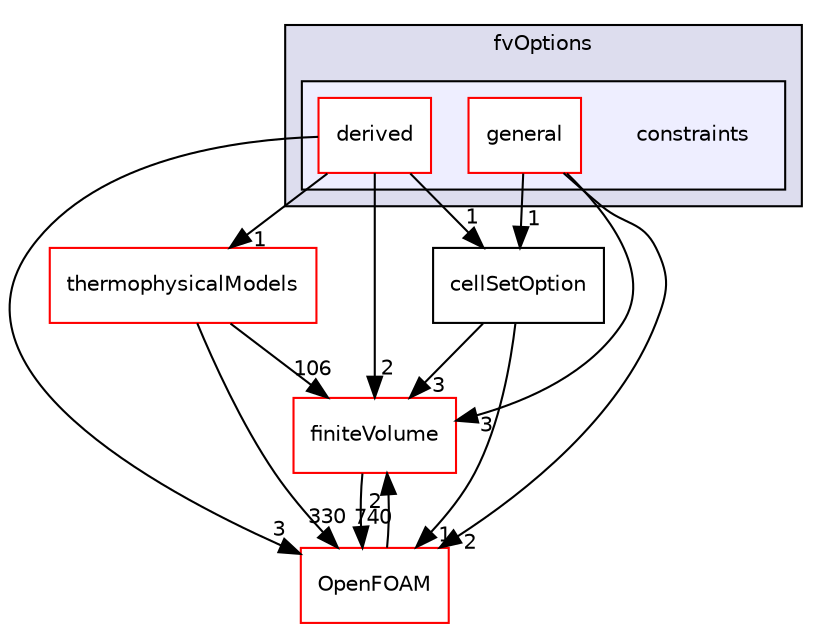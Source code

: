 digraph "src/fvOptions/constraints" {
  bgcolor=transparent;
  compound=true
  node [ fontsize="10", fontname="Helvetica"];
  edge [ labelfontsize="10", labelfontname="Helvetica"];
  subgraph clusterdir_3feeed9f14097927738cfbd9bcefd859 {
    graph [ bgcolor="#ddddee", pencolor="black", label="fvOptions" fontname="Helvetica", fontsize="10", URL="dir_3feeed9f14097927738cfbd9bcefd859.html"]
  subgraph clusterdir_35258aa5e0da929963ca5864cc4044a5 {
    graph [ bgcolor="#eeeeff", pencolor="black", label="" URL="dir_35258aa5e0da929963ca5864cc4044a5.html"];
    dir_35258aa5e0da929963ca5864cc4044a5 [shape=plaintext label="constraints"];
    dir_a94741fccbc5648f4d226aa188574461 [shape=box label="derived" color="red" fillcolor="white" style="filled" URL="dir_a94741fccbc5648f4d226aa188574461.html"];
    dir_7a951326ad32a095872b9f7d751d0b80 [shape=box label="general" color="red" fillcolor="white" style="filled" URL="dir_7a951326ad32a095872b9f7d751d0b80.html"];
  }
  }
  dir_9bd15774b555cf7259a6fa18f99fe99b [shape=box label="finiteVolume" color="red" URL="dir_9bd15774b555cf7259a6fa18f99fe99b.html"];
  dir_2778d089ec5c4f66810b11f753867003 [shape=box label="thermophysicalModels" color="red" URL="dir_2778d089ec5c4f66810b11f753867003.html"];
  dir_c5473ff19b20e6ec4dfe5c310b3778a8 [shape=box label="OpenFOAM" color="red" URL="dir_c5473ff19b20e6ec4dfe5c310b3778a8.html"];
  dir_3985ce20ae33982f8c583731dc480b49 [shape=box label="cellSetOption" URL="dir_3985ce20ae33982f8c583731dc480b49.html"];
  dir_9bd15774b555cf7259a6fa18f99fe99b->dir_c5473ff19b20e6ec4dfe5c310b3778a8 [headlabel="740", labeldistance=1.5 headhref="dir_000892_001950.html"];
  dir_a94741fccbc5648f4d226aa188574461->dir_9bd15774b555cf7259a6fa18f99fe99b [headlabel="2", labeldistance=1.5 headhref="dir_001373_000892.html"];
  dir_a94741fccbc5648f4d226aa188574461->dir_2778d089ec5c4f66810b11f753867003 [headlabel="1", labeldistance=1.5 headhref="dir_001373_001233.html"];
  dir_a94741fccbc5648f4d226aa188574461->dir_c5473ff19b20e6ec4dfe5c310b3778a8 [headlabel="3", labeldistance=1.5 headhref="dir_001373_001950.html"];
  dir_a94741fccbc5648f4d226aa188574461->dir_3985ce20ae33982f8c583731dc480b49 [headlabel="1", labeldistance=1.5 headhref="dir_001373_001371.html"];
  dir_2778d089ec5c4f66810b11f753867003->dir_9bd15774b555cf7259a6fa18f99fe99b [headlabel="106", labeldistance=1.5 headhref="dir_001233_000892.html"];
  dir_2778d089ec5c4f66810b11f753867003->dir_c5473ff19b20e6ec4dfe5c310b3778a8 [headlabel="330", labeldistance=1.5 headhref="dir_001233_001950.html"];
  dir_c5473ff19b20e6ec4dfe5c310b3778a8->dir_9bd15774b555cf7259a6fa18f99fe99b [headlabel="2", labeldistance=1.5 headhref="dir_001950_000892.html"];
  dir_3985ce20ae33982f8c583731dc480b49->dir_9bd15774b555cf7259a6fa18f99fe99b [headlabel="3", labeldistance=1.5 headhref="dir_001371_000892.html"];
  dir_3985ce20ae33982f8c583731dc480b49->dir_c5473ff19b20e6ec4dfe5c310b3778a8 [headlabel="1", labeldistance=1.5 headhref="dir_001371_001950.html"];
  dir_7a951326ad32a095872b9f7d751d0b80->dir_9bd15774b555cf7259a6fa18f99fe99b [headlabel="3", labeldistance=1.5 headhref="dir_001375_000892.html"];
  dir_7a951326ad32a095872b9f7d751d0b80->dir_c5473ff19b20e6ec4dfe5c310b3778a8 [headlabel="2", labeldistance=1.5 headhref="dir_001375_001950.html"];
  dir_7a951326ad32a095872b9f7d751d0b80->dir_3985ce20ae33982f8c583731dc480b49 [headlabel="1", labeldistance=1.5 headhref="dir_001375_001371.html"];
}

